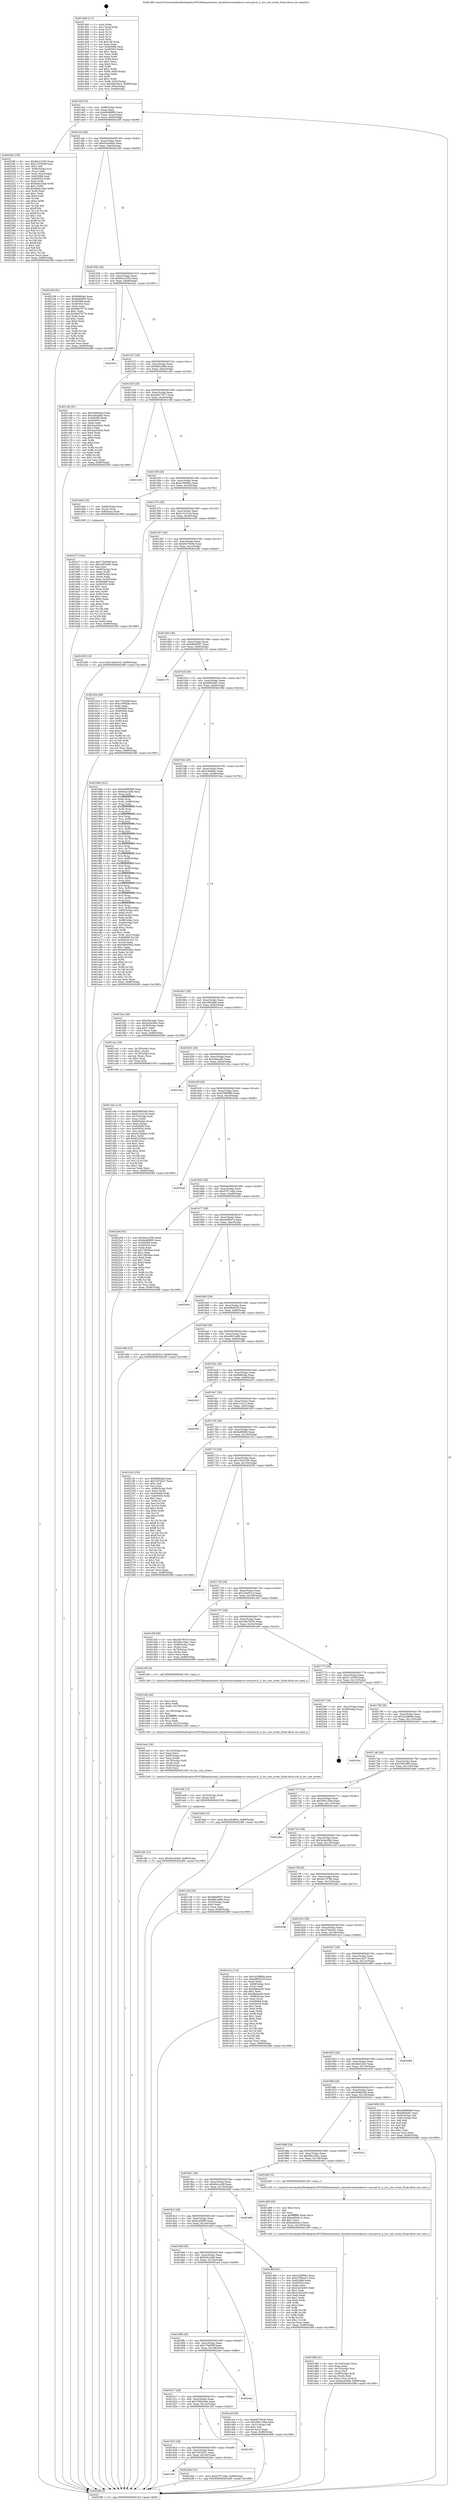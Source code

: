 digraph "0x401460" {
  label = "0x401460 (/mnt/c/Users/mathe/Desktop/tcc/POCII/binaries/extr_linuxdriversmediarcrc-core-priv.h_ir_lirc_raw_event_Final-ollvm.out::main(0))"
  labelloc = "t"
  node[shape=record]

  Entry [label="",width=0.3,height=0.3,shape=circle,fillcolor=black,style=filled]
  "0x4014cf" [label="{
     0x4014cf [32]\l
     | [instrs]\l
     &nbsp;&nbsp;0x4014cf \<+6\>: mov -0x98(%rbp),%eax\l
     &nbsp;&nbsp;0x4014d5 \<+2\>: mov %eax,%ecx\l
     &nbsp;&nbsp;0x4014d7 \<+6\>: sub $0x8dd88f95,%ecx\l
     &nbsp;&nbsp;0x4014dd \<+6\>: mov %eax,-0xac(%rbp)\l
     &nbsp;&nbsp;0x4014e3 \<+6\>: mov %ecx,-0xb0(%rbp)\l
     &nbsp;&nbsp;0x4014e9 \<+6\>: je 00000000004022f8 \<main+0xe98\>\l
  }"]
  "0x4022f8" [label="{
     0x4022f8 [159]\l
     | [instrs]\l
     &nbsp;&nbsp;0x4022f8 \<+5\>: mov $0x94c21050,%eax\l
     &nbsp;&nbsp;0x4022fd \<+5\>: mov $0x2131855f,%ecx\l
     &nbsp;&nbsp;0x402302 \<+2\>: mov $0x1,%dl\l
     &nbsp;&nbsp;0x402304 \<+7\>: mov -0x90(%rbp),%rsi\l
     &nbsp;&nbsp;0x40230b \<+2\>: mov (%rsi),%edi\l
     &nbsp;&nbsp;0x40230d \<+3\>: mov %edi,-0x2c(%rbp)\l
     &nbsp;&nbsp;0x402310 \<+7\>: mov 0x405068,%edi\l
     &nbsp;&nbsp;0x402317 \<+8\>: mov 0x405054,%r8d\l
     &nbsp;&nbsp;0x40231f \<+3\>: mov %edi,%r9d\l
     &nbsp;&nbsp;0x402322 \<+7\>: sub $0x6bda19ab,%r9d\l
     &nbsp;&nbsp;0x402329 \<+4\>: sub $0x1,%r9d\l
     &nbsp;&nbsp;0x40232d \<+7\>: add $0x6bda19ab,%r9d\l
     &nbsp;&nbsp;0x402334 \<+4\>: imul %r9d,%edi\l
     &nbsp;&nbsp;0x402338 \<+3\>: and $0x1,%edi\l
     &nbsp;&nbsp;0x40233b \<+3\>: cmp $0x0,%edi\l
     &nbsp;&nbsp;0x40233e \<+4\>: sete %r10b\l
     &nbsp;&nbsp;0x402342 \<+4\>: cmp $0xa,%r8d\l
     &nbsp;&nbsp;0x402346 \<+4\>: setl %r11b\l
     &nbsp;&nbsp;0x40234a \<+3\>: mov %r10b,%bl\l
     &nbsp;&nbsp;0x40234d \<+3\>: xor $0xff,%bl\l
     &nbsp;&nbsp;0x402350 \<+3\>: mov %r11b,%r14b\l
     &nbsp;&nbsp;0x402353 \<+4\>: xor $0xff,%r14b\l
     &nbsp;&nbsp;0x402357 \<+3\>: xor $0x1,%dl\l
     &nbsp;&nbsp;0x40235a \<+3\>: mov %bl,%r15b\l
     &nbsp;&nbsp;0x40235d \<+4\>: and $0xff,%r15b\l
     &nbsp;&nbsp;0x402361 \<+3\>: and %dl,%r10b\l
     &nbsp;&nbsp;0x402364 \<+3\>: mov %r14b,%r12b\l
     &nbsp;&nbsp;0x402367 \<+4\>: and $0xff,%r12b\l
     &nbsp;&nbsp;0x40236b \<+3\>: and %dl,%r11b\l
     &nbsp;&nbsp;0x40236e \<+3\>: or %r10b,%r15b\l
     &nbsp;&nbsp;0x402371 \<+3\>: or %r11b,%r12b\l
     &nbsp;&nbsp;0x402374 \<+3\>: xor %r12b,%r15b\l
     &nbsp;&nbsp;0x402377 \<+3\>: or %r14b,%bl\l
     &nbsp;&nbsp;0x40237a \<+3\>: xor $0xff,%bl\l
     &nbsp;&nbsp;0x40237d \<+3\>: or $0x1,%dl\l
     &nbsp;&nbsp;0x402380 \<+2\>: and %dl,%bl\l
     &nbsp;&nbsp;0x402382 \<+3\>: or %bl,%r15b\l
     &nbsp;&nbsp;0x402385 \<+4\>: test $0x1,%r15b\l
     &nbsp;&nbsp;0x402389 \<+3\>: cmovne %ecx,%eax\l
     &nbsp;&nbsp;0x40238c \<+6\>: mov %eax,-0x98(%rbp)\l
     &nbsp;&nbsp;0x402392 \<+5\>: jmp 00000000004024f9 \<main+0x1099\>\l
  }"]
  "0x4014ef" [label="{
     0x4014ef [28]\l
     | [instrs]\l
     &nbsp;&nbsp;0x4014ef \<+5\>: jmp 00000000004014f4 \<main+0x94\>\l
     &nbsp;&nbsp;0x4014f4 \<+6\>: mov -0xac(%rbp),%eax\l
     &nbsp;&nbsp;0x4014fa \<+5\>: sub $0x93ce44e6,%eax\l
     &nbsp;&nbsp;0x4014ff \<+6\>: mov %eax,-0xb4(%rbp)\l
     &nbsp;&nbsp;0x401505 \<+6\>: je 0000000000402199 \<main+0xd39\>\l
  }"]
  Exit [label="",width=0.3,height=0.3,shape=circle,fillcolor=black,style=filled,peripheries=2]
  "0x402199" [label="{
     0x402199 [91]\l
     | [instrs]\l
     &nbsp;&nbsp;0x402199 \<+5\>: mov $0xfb8fcfab,%eax\l
     &nbsp;&nbsp;0x40219e \<+5\>: mov $0x8a80d65,%ecx\l
     &nbsp;&nbsp;0x4021a3 \<+7\>: mov 0x405068,%edx\l
     &nbsp;&nbsp;0x4021aa \<+7\>: mov 0x405054,%esi\l
     &nbsp;&nbsp;0x4021b1 \<+2\>: mov %edx,%edi\l
     &nbsp;&nbsp;0x4021b3 \<+6\>: sub $0x9a97977b,%edi\l
     &nbsp;&nbsp;0x4021b9 \<+3\>: sub $0x1,%edi\l
     &nbsp;&nbsp;0x4021bc \<+6\>: add $0x9a97977b,%edi\l
     &nbsp;&nbsp;0x4021c2 \<+3\>: imul %edi,%edx\l
     &nbsp;&nbsp;0x4021c5 \<+3\>: and $0x1,%edx\l
     &nbsp;&nbsp;0x4021c8 \<+3\>: cmp $0x0,%edx\l
     &nbsp;&nbsp;0x4021cb \<+4\>: sete %r8b\l
     &nbsp;&nbsp;0x4021cf \<+3\>: cmp $0xa,%esi\l
     &nbsp;&nbsp;0x4021d2 \<+4\>: setl %r9b\l
     &nbsp;&nbsp;0x4021d6 \<+3\>: mov %r8b,%r10b\l
     &nbsp;&nbsp;0x4021d9 \<+3\>: and %r9b,%r10b\l
     &nbsp;&nbsp;0x4021dc \<+3\>: xor %r9b,%r8b\l
     &nbsp;&nbsp;0x4021df \<+3\>: or %r8b,%r10b\l
     &nbsp;&nbsp;0x4021e2 \<+4\>: test $0x1,%r10b\l
     &nbsp;&nbsp;0x4021e6 \<+3\>: cmovne %ecx,%eax\l
     &nbsp;&nbsp;0x4021e9 \<+6\>: mov %eax,-0x98(%rbp)\l
     &nbsp;&nbsp;0x4021ef \<+5\>: jmp 00000000004024f9 \<main+0x1099\>\l
  }"]
  "0x40150b" [label="{
     0x40150b [28]\l
     | [instrs]\l
     &nbsp;&nbsp;0x40150b \<+5\>: jmp 0000000000401510 \<main+0xb0\>\l
     &nbsp;&nbsp;0x401510 \<+6\>: mov -0xac(%rbp),%eax\l
     &nbsp;&nbsp;0x401516 \<+5\>: sub $0x94c21050,%eax\l
     &nbsp;&nbsp;0x40151b \<+6\>: mov %eax,-0xb8(%rbp)\l
     &nbsp;&nbsp;0x401521 \<+6\>: je 00000000004024e1 \<main+0x1081\>\l
  }"]
  "0x40194f" [label="{
     0x40194f\l
  }", style=dashed]
  "0x4024e1" [label="{
     0x4024e1\l
  }", style=dashed]
  "0x401527" [label="{
     0x401527 [28]\l
     | [instrs]\l
     &nbsp;&nbsp;0x401527 \<+5\>: jmp 000000000040152c \<main+0xcc\>\l
     &nbsp;&nbsp;0x40152c \<+6\>: mov -0xac(%rbp),%eax\l
     &nbsp;&nbsp;0x401532 \<+5\>: sub $0x98f1a96b,%eax\l
     &nbsp;&nbsp;0x401537 \<+6\>: mov %eax,-0xbc(%rbp)\l
     &nbsp;&nbsp;0x40153d \<+6\>: je 0000000000401c46 \<main+0x7e6\>\l
  }"]
  "0x40228e" [label="{
     0x40228e [15]\l
     | [instrs]\l
     &nbsp;&nbsp;0x40228e \<+10\>: movl $0xd7971ebb,-0x98(%rbp)\l
     &nbsp;&nbsp;0x402298 \<+5\>: jmp 00000000004024f9 \<main+0x1099\>\l
  }"]
  "0x401c46" [label="{
     0x401c46 [91]\l
     | [instrs]\l
     &nbsp;&nbsp;0x401c46 \<+5\>: mov $0x508fd3dd,%eax\l
     &nbsp;&nbsp;0x401c4b \<+5\>: mov $0xc58cafbb,%ecx\l
     &nbsp;&nbsp;0x401c50 \<+7\>: mov 0x405068,%edx\l
     &nbsp;&nbsp;0x401c57 \<+7\>: mov 0x405054,%esi\l
     &nbsp;&nbsp;0x401c5e \<+2\>: mov %edx,%edi\l
     &nbsp;&nbsp;0x401c60 \<+6\>: add $0x3aa5d3a4,%edi\l
     &nbsp;&nbsp;0x401c66 \<+3\>: sub $0x1,%edi\l
     &nbsp;&nbsp;0x401c69 \<+6\>: sub $0x3aa5d3a4,%edi\l
     &nbsp;&nbsp;0x401c6f \<+3\>: imul %edi,%edx\l
     &nbsp;&nbsp;0x401c72 \<+3\>: and $0x1,%edx\l
     &nbsp;&nbsp;0x401c75 \<+3\>: cmp $0x0,%edx\l
     &nbsp;&nbsp;0x401c78 \<+4\>: sete %r8b\l
     &nbsp;&nbsp;0x401c7c \<+3\>: cmp $0xa,%esi\l
     &nbsp;&nbsp;0x401c7f \<+4\>: setl %r9b\l
     &nbsp;&nbsp;0x401c83 \<+3\>: mov %r8b,%r10b\l
     &nbsp;&nbsp;0x401c86 \<+3\>: and %r9b,%r10b\l
     &nbsp;&nbsp;0x401c89 \<+3\>: xor %r9b,%r8b\l
     &nbsp;&nbsp;0x401c8c \<+3\>: or %r8b,%r10b\l
     &nbsp;&nbsp;0x401c8f \<+4\>: test $0x1,%r10b\l
     &nbsp;&nbsp;0x401c93 \<+3\>: cmovne %ecx,%eax\l
     &nbsp;&nbsp;0x401c96 \<+6\>: mov %eax,-0x98(%rbp)\l
     &nbsp;&nbsp;0x401c9c \<+5\>: jmp 00000000004024f9 \<main+0x1099\>\l
  }"]
  "0x401543" [label="{
     0x401543 [28]\l
     | [instrs]\l
     &nbsp;&nbsp;0x401543 \<+5\>: jmp 0000000000401548 \<main+0xe8\>\l
     &nbsp;&nbsp;0x401548 \<+6\>: mov -0xac(%rbp),%eax\l
     &nbsp;&nbsp;0x40154e \<+5\>: sub $0xa4817d77,%eax\l
     &nbsp;&nbsp;0x401553 \<+6\>: mov %eax,-0xc0(%rbp)\l
     &nbsp;&nbsp;0x401559 \<+6\>: je 0000000000402108 \<main+0xca8\>\l
  }"]
  "0x401933" [label="{
     0x401933 [28]\l
     | [instrs]\l
     &nbsp;&nbsp;0x401933 \<+5\>: jmp 0000000000401938 \<main+0x4d8\>\l
     &nbsp;&nbsp;0x401938 \<+6\>: mov -0xac(%rbp),%eax\l
     &nbsp;&nbsp;0x40193e \<+5\>: sub $0x7af7d227,%eax\l
     &nbsp;&nbsp;0x401943 \<+6\>: mov %eax,-0x150(%rbp)\l
     &nbsp;&nbsp;0x401949 \<+6\>: je 000000000040228e \<main+0xe2e\>\l
  }"]
  "0x402108" [label="{
     0x402108\l
  }", style=dashed]
  "0x40155f" [label="{
     0x40155f [28]\l
     | [instrs]\l
     &nbsp;&nbsp;0x40155f \<+5\>: jmp 0000000000401564 \<main+0x104\>\l
     &nbsp;&nbsp;0x401564 \<+6\>: mov -0xac(%rbp),%eax\l
     &nbsp;&nbsp;0x40156a \<+5\>: sub $0xa790f2be,%eax\l
     &nbsp;&nbsp;0x40156f \<+6\>: mov %eax,-0xc4(%rbp)\l
     &nbsp;&nbsp;0x401575 \<+6\>: je 0000000000401b64 \<main+0x704\>\l
  }"]
  "0x402185" [label="{
     0x402185\l
  }", style=dashed]
  "0x401b64" [label="{
     0x401b64 [19]\l
     | [instrs]\l
     &nbsp;&nbsp;0x401b64 \<+7\>: mov -0x88(%rbp),%rax\l
     &nbsp;&nbsp;0x401b6b \<+3\>: mov (%rax),%rax\l
     &nbsp;&nbsp;0x401b6e \<+4\>: mov 0x8(%rax),%rdi\l
     &nbsp;&nbsp;0x401b72 \<+5\>: call 0000000000401060 \<atoi@plt\>\l
     | [calls]\l
     &nbsp;&nbsp;0x401060 \{1\} (unknown)\l
  }"]
  "0x40157b" [label="{
     0x40157b [28]\l
     | [instrs]\l
     &nbsp;&nbsp;0x40157b \<+5\>: jmp 0000000000401580 \<main+0x120\>\l
     &nbsp;&nbsp;0x401580 \<+6\>: mov -0xac(%rbp),%eax\l
     &nbsp;&nbsp;0x401586 \<+5\>: sub $0xb131e1cb,%eax\l
     &nbsp;&nbsp;0x40158b \<+6\>: mov %eax,-0xc8(%rbp)\l
     &nbsp;&nbsp;0x401591 \<+6\>: je 0000000000401d30 \<main+0x8d0\>\l
  }"]
  "0x401917" [label="{
     0x401917 [28]\l
     | [instrs]\l
     &nbsp;&nbsp;0x401917 \<+5\>: jmp 000000000040191c \<main+0x4bc\>\l
     &nbsp;&nbsp;0x40191c \<+6\>: mov -0xac(%rbp),%eax\l
     &nbsp;&nbsp;0x401922 \<+5\>: sub $0x78db32de,%eax\l
     &nbsp;&nbsp;0x401927 \<+6\>: mov %eax,-0x14c(%rbp)\l
     &nbsp;&nbsp;0x40192d \<+6\>: je 0000000000402185 \<main+0xd25\>\l
  }"]
  "0x401d30" [label="{
     0x401d30 [15]\l
     | [instrs]\l
     &nbsp;&nbsp;0x401d30 \<+10\>: movl $0x1ded53c3,-0x98(%rbp)\l
     &nbsp;&nbsp;0x401d3a \<+5\>: jmp 00000000004024f9 \<main+0x1099\>\l
  }"]
  "0x401597" [label="{
     0x401597 [28]\l
     | [instrs]\l
     &nbsp;&nbsp;0x401597 \<+5\>: jmp 000000000040159c \<main+0x13c\>\l
     &nbsp;&nbsp;0x40159c \<+6\>: mov -0xac(%rbp),%eax\l
     &nbsp;&nbsp;0x4015a2 \<+5\>: sub $0xb6379c0b,%eax\l
     &nbsp;&nbsp;0x4015a7 \<+6\>: mov %eax,-0xcc(%rbp)\l
     &nbsp;&nbsp;0x4015ad \<+6\>: je 0000000000401b0e \<main+0x6ae\>\l
  }"]
  "0x4023ee" [label="{
     0x4023ee\l
  }", style=dashed]
  "0x401b0e" [label="{
     0x401b0e [86]\l
     | [instrs]\l
     &nbsp;&nbsp;0x401b0e \<+5\>: mov $0x779cf39f,%eax\l
     &nbsp;&nbsp;0x401b13 \<+5\>: mov $0xa790f2be,%ecx\l
     &nbsp;&nbsp;0x401b18 \<+2\>: xor %edx,%edx\l
     &nbsp;&nbsp;0x401b1a \<+7\>: mov 0x405068,%esi\l
     &nbsp;&nbsp;0x401b21 \<+7\>: mov 0x405054,%edi\l
     &nbsp;&nbsp;0x401b28 \<+3\>: sub $0x1,%edx\l
     &nbsp;&nbsp;0x401b2b \<+3\>: mov %esi,%r8d\l
     &nbsp;&nbsp;0x401b2e \<+3\>: add %edx,%r8d\l
     &nbsp;&nbsp;0x401b31 \<+4\>: imul %r8d,%esi\l
     &nbsp;&nbsp;0x401b35 \<+3\>: and $0x1,%esi\l
     &nbsp;&nbsp;0x401b38 \<+3\>: cmp $0x0,%esi\l
     &nbsp;&nbsp;0x401b3b \<+4\>: sete %r9b\l
     &nbsp;&nbsp;0x401b3f \<+3\>: cmp $0xa,%edi\l
     &nbsp;&nbsp;0x401b42 \<+4\>: setl %r10b\l
     &nbsp;&nbsp;0x401b46 \<+3\>: mov %r9b,%r11b\l
     &nbsp;&nbsp;0x401b49 \<+3\>: and %r10b,%r11b\l
     &nbsp;&nbsp;0x401b4c \<+3\>: xor %r10b,%r9b\l
     &nbsp;&nbsp;0x401b4f \<+3\>: or %r9b,%r11b\l
     &nbsp;&nbsp;0x401b52 \<+4\>: test $0x1,%r11b\l
     &nbsp;&nbsp;0x401b56 \<+3\>: cmovne %ecx,%eax\l
     &nbsp;&nbsp;0x401b59 \<+6\>: mov %eax,-0x98(%rbp)\l
     &nbsp;&nbsp;0x401b5f \<+5\>: jmp 00000000004024f9 \<main+0x1099\>\l
  }"]
  "0x4015b3" [label="{
     0x4015b3 [28]\l
     | [instrs]\l
     &nbsp;&nbsp;0x4015b3 \<+5\>: jmp 00000000004015b8 \<main+0x158\>\l
     &nbsp;&nbsp;0x4015b8 \<+6\>: mov -0xac(%rbp),%eax\l
     &nbsp;&nbsp;0x4015be \<+5\>: sub $0xb804f057,%eax\l
     &nbsp;&nbsp;0x4015c3 \<+6\>: mov %eax,-0xd0(%rbp)\l
     &nbsp;&nbsp;0x4015c9 \<+6\>: je 0000000000402176 \<main+0xd16\>\l
  }"]
  "0x401ef4" [label="{
     0x401ef4 [15]\l
     | [instrs]\l
     &nbsp;&nbsp;0x401ef4 \<+10\>: movl $0x93ce44e6,-0x98(%rbp)\l
     &nbsp;&nbsp;0x401efe \<+5\>: jmp 00000000004024f9 \<main+0x1099\>\l
  }"]
  "0x402176" [label="{
     0x402176\l
  }", style=dashed]
  "0x4015cf" [label="{
     0x4015cf [28]\l
     | [instrs]\l
     &nbsp;&nbsp;0x4015cf \<+5\>: jmp 00000000004015d4 \<main+0x174\>\l
     &nbsp;&nbsp;0x4015d4 \<+6\>: mov -0xac(%rbp),%eax\l
     &nbsp;&nbsp;0x4015da \<+5\>: sub $0xbf92bdf1,%eax\l
     &nbsp;&nbsp;0x4015df \<+6\>: mov %eax,-0xd4(%rbp)\l
     &nbsp;&nbsp;0x4015e5 \<+6\>: je 000000000040198e \<main+0x52e\>\l
  }"]
  "0x401ee8" [label="{
     0x401ee8 [12]\l
     | [instrs]\l
     &nbsp;&nbsp;0x401ee8 \<+4\>: mov -0x70(%rbp),%rdi\l
     &nbsp;&nbsp;0x401eec \<+3\>: mov (%rdi),%rdi\l
     &nbsp;&nbsp;0x401eef \<+5\>: call 0000000000401030 \<free@plt\>\l
     | [calls]\l
     &nbsp;&nbsp;0x401030 \{1\} (unknown)\l
  }"]
  "0x40198e" [label="{
     0x40198e [321]\l
     | [instrs]\l
     &nbsp;&nbsp;0x40198e \<+5\>: mov $0xd3996980,%eax\l
     &nbsp;&nbsp;0x401993 \<+5\>: mov $0x6cbc2efb,%ecx\l
     &nbsp;&nbsp;0x401998 \<+3\>: mov %rsp,%rdx\l
     &nbsp;&nbsp;0x40199b \<+4\>: add $0xfffffffffffffff0,%rdx\l
     &nbsp;&nbsp;0x40199f \<+3\>: mov %rdx,%rsp\l
     &nbsp;&nbsp;0x4019a2 \<+7\>: mov %rdx,-0x90(%rbp)\l
     &nbsp;&nbsp;0x4019a9 \<+3\>: mov %rsp,%rdx\l
     &nbsp;&nbsp;0x4019ac \<+4\>: add $0xfffffffffffffff0,%rdx\l
     &nbsp;&nbsp;0x4019b0 \<+3\>: mov %rdx,%rsp\l
     &nbsp;&nbsp;0x4019b3 \<+3\>: mov %rsp,%rsi\l
     &nbsp;&nbsp;0x4019b6 \<+4\>: add $0xfffffffffffffff0,%rsi\l
     &nbsp;&nbsp;0x4019ba \<+3\>: mov %rsi,%rsp\l
     &nbsp;&nbsp;0x4019bd \<+7\>: mov %rsi,-0x88(%rbp)\l
     &nbsp;&nbsp;0x4019c4 \<+3\>: mov %rsp,%rsi\l
     &nbsp;&nbsp;0x4019c7 \<+4\>: add $0xfffffffffffffff0,%rsi\l
     &nbsp;&nbsp;0x4019cb \<+3\>: mov %rsi,%rsp\l
     &nbsp;&nbsp;0x4019ce \<+4\>: mov %rsi,-0x80(%rbp)\l
     &nbsp;&nbsp;0x4019d2 \<+3\>: mov %rsp,%rsi\l
     &nbsp;&nbsp;0x4019d5 \<+4\>: add $0xfffffffffffffff0,%rsi\l
     &nbsp;&nbsp;0x4019d9 \<+3\>: mov %rsi,%rsp\l
     &nbsp;&nbsp;0x4019dc \<+4\>: mov %rsi,-0x78(%rbp)\l
     &nbsp;&nbsp;0x4019e0 \<+3\>: mov %rsp,%rsi\l
     &nbsp;&nbsp;0x4019e3 \<+4\>: add $0xfffffffffffffff0,%rsi\l
     &nbsp;&nbsp;0x4019e7 \<+3\>: mov %rsi,%rsp\l
     &nbsp;&nbsp;0x4019ea \<+4\>: mov %rsi,-0x70(%rbp)\l
     &nbsp;&nbsp;0x4019ee \<+3\>: mov %rsp,%rsi\l
     &nbsp;&nbsp;0x4019f1 \<+4\>: add $0xfffffffffffffff0,%rsi\l
     &nbsp;&nbsp;0x4019f5 \<+3\>: mov %rsi,%rsp\l
     &nbsp;&nbsp;0x4019f8 \<+4\>: mov %rsi,-0x68(%rbp)\l
     &nbsp;&nbsp;0x4019fc \<+3\>: mov %rsp,%rsi\l
     &nbsp;&nbsp;0x4019ff \<+4\>: add $0xfffffffffffffff0,%rsi\l
     &nbsp;&nbsp;0x401a03 \<+3\>: mov %rsi,%rsp\l
     &nbsp;&nbsp;0x401a06 \<+4\>: mov %rsi,-0x60(%rbp)\l
     &nbsp;&nbsp;0x401a0a \<+3\>: mov %rsp,%rsi\l
     &nbsp;&nbsp;0x401a0d \<+4\>: add $0xfffffffffffffff0,%rsi\l
     &nbsp;&nbsp;0x401a11 \<+3\>: mov %rsi,%rsp\l
     &nbsp;&nbsp;0x401a14 \<+4\>: mov %rsi,-0x58(%rbp)\l
     &nbsp;&nbsp;0x401a18 \<+3\>: mov %rsp,%rsi\l
     &nbsp;&nbsp;0x401a1b \<+4\>: add $0xfffffffffffffff0,%rsi\l
     &nbsp;&nbsp;0x401a1f \<+3\>: mov %rsi,%rsp\l
     &nbsp;&nbsp;0x401a22 \<+4\>: mov %rsi,-0x50(%rbp)\l
     &nbsp;&nbsp;0x401a26 \<+3\>: mov %rsp,%rsi\l
     &nbsp;&nbsp;0x401a29 \<+4\>: add $0xfffffffffffffff0,%rsi\l
     &nbsp;&nbsp;0x401a2d \<+3\>: mov %rsi,%rsp\l
     &nbsp;&nbsp;0x401a30 \<+4\>: mov %rsi,-0x48(%rbp)\l
     &nbsp;&nbsp;0x401a34 \<+3\>: mov %rsp,%rsi\l
     &nbsp;&nbsp;0x401a37 \<+4\>: add $0xfffffffffffffff0,%rsi\l
     &nbsp;&nbsp;0x401a3b \<+3\>: mov %rsi,%rsp\l
     &nbsp;&nbsp;0x401a3e \<+4\>: mov %rsi,-0x40(%rbp)\l
     &nbsp;&nbsp;0x401a42 \<+7\>: mov -0x90(%rbp),%rsi\l
     &nbsp;&nbsp;0x401a49 \<+6\>: movl $0x0,(%rsi)\l
     &nbsp;&nbsp;0x401a4f \<+6\>: mov -0x9c(%rbp),%edi\l
     &nbsp;&nbsp;0x401a55 \<+2\>: mov %edi,(%rdx)\l
     &nbsp;&nbsp;0x401a57 \<+7\>: mov -0x88(%rbp),%rsi\l
     &nbsp;&nbsp;0x401a5e \<+7\>: mov -0xa8(%rbp),%r8\l
     &nbsp;&nbsp;0x401a65 \<+3\>: mov %r8,(%rsi)\l
     &nbsp;&nbsp;0x401a68 \<+3\>: cmpl $0x2,(%rdx)\l
     &nbsp;&nbsp;0x401a6b \<+4\>: setne %r9b\l
     &nbsp;&nbsp;0x401a6f \<+4\>: and $0x1,%r9b\l
     &nbsp;&nbsp;0x401a73 \<+4\>: mov %r9b,-0x31(%rbp)\l
     &nbsp;&nbsp;0x401a77 \<+8\>: mov 0x405068,%r10d\l
     &nbsp;&nbsp;0x401a7f \<+8\>: mov 0x405054,%r11d\l
     &nbsp;&nbsp;0x401a87 \<+3\>: mov %r10d,%ebx\l
     &nbsp;&nbsp;0x401a8a \<+6\>: sub $0x5b9959e2,%ebx\l
     &nbsp;&nbsp;0x401a90 \<+3\>: sub $0x1,%ebx\l
     &nbsp;&nbsp;0x401a93 \<+6\>: add $0x5b9959e2,%ebx\l
     &nbsp;&nbsp;0x401a99 \<+4\>: imul %ebx,%r10d\l
     &nbsp;&nbsp;0x401a9d \<+4\>: and $0x1,%r10d\l
     &nbsp;&nbsp;0x401aa1 \<+4\>: cmp $0x0,%r10d\l
     &nbsp;&nbsp;0x401aa5 \<+4\>: sete %r9b\l
     &nbsp;&nbsp;0x401aa9 \<+4\>: cmp $0xa,%r11d\l
     &nbsp;&nbsp;0x401aad \<+4\>: setl %r14b\l
     &nbsp;&nbsp;0x401ab1 \<+3\>: mov %r9b,%r15b\l
     &nbsp;&nbsp;0x401ab4 \<+3\>: and %r14b,%r15b\l
     &nbsp;&nbsp;0x401ab7 \<+3\>: xor %r14b,%r9b\l
     &nbsp;&nbsp;0x401aba \<+3\>: or %r9b,%r15b\l
     &nbsp;&nbsp;0x401abd \<+4\>: test $0x1,%r15b\l
     &nbsp;&nbsp;0x401ac1 \<+3\>: cmovne %ecx,%eax\l
     &nbsp;&nbsp;0x401ac4 \<+6\>: mov %eax,-0x98(%rbp)\l
     &nbsp;&nbsp;0x401aca \<+5\>: jmp 00000000004024f9 \<main+0x1099\>\l
  }"]
  "0x4015eb" [label="{
     0x4015eb [28]\l
     | [instrs]\l
     &nbsp;&nbsp;0x4015eb \<+5\>: jmp 00000000004015f0 \<main+0x190\>\l
     &nbsp;&nbsp;0x4015f0 \<+6\>: mov -0xac(%rbp),%eax\l
     &nbsp;&nbsp;0x4015f6 \<+5\>: sub $0xc3fc884c,%eax\l
     &nbsp;&nbsp;0x4015fb \<+6\>: mov %eax,-0xd8(%rbp)\l
     &nbsp;&nbsp;0x401601 \<+6\>: je 0000000000401bec \<main+0x78c\>\l
  }"]
  "0x401ec6" [label="{
     0x401ec6 [34]\l
     | [instrs]\l
     &nbsp;&nbsp;0x401ec6 \<+6\>: mov -0x15c(%rbp),%ecx\l
     &nbsp;&nbsp;0x401ecc \<+3\>: imul %eax,%ecx\l
     &nbsp;&nbsp;0x401ecf \<+4\>: mov -0x60(%rbp),%rdi\l
     &nbsp;&nbsp;0x401ed3 \<+2\>: mov %ecx,(%rdi)\l
     &nbsp;&nbsp;0x401ed5 \<+4\>: mov -0x70(%rbp),%rdi\l
     &nbsp;&nbsp;0x401ed9 \<+3\>: mov (%rdi),%rdi\l
     &nbsp;&nbsp;0x401edc \<+4\>: mov -0x60(%rbp),%r8\l
     &nbsp;&nbsp;0x401ee0 \<+3\>: mov (%r8),%esi\l
     &nbsp;&nbsp;0x401ee3 \<+5\>: call 0000000000401240 \<ir_lirc_raw_event\>\l
     | [calls]\l
     &nbsp;&nbsp;0x401240 \{1\} (/mnt/c/Users/mathe/Desktop/tcc/POCII/binaries/extr_linuxdriversmediarcrc-core-priv.h_ir_lirc_raw_event_Final-ollvm.out::ir_lirc_raw_event)\l
  }"]
  "0x401bec" [label="{
     0x401bec [30]\l
     | [instrs]\l
     &nbsp;&nbsp;0x401bec \<+5\>: mov $0xc94caafc,%eax\l
     &nbsp;&nbsp;0x401bf1 \<+5\>: mov $0x3a5ec994,%ecx\l
     &nbsp;&nbsp;0x401bf6 \<+3\>: mov -0x30(%rbp),%edx\l
     &nbsp;&nbsp;0x401bf9 \<+3\>: cmp $0x1,%edx\l
     &nbsp;&nbsp;0x401bfc \<+3\>: cmovl %ecx,%eax\l
     &nbsp;&nbsp;0x401bff \<+6\>: mov %eax,-0x98(%rbp)\l
     &nbsp;&nbsp;0x401c05 \<+5\>: jmp 00000000004024f9 \<main+0x1099\>\l
  }"]
  "0x401607" [label="{
     0x401607 [28]\l
     | [instrs]\l
     &nbsp;&nbsp;0x401607 \<+5\>: jmp 000000000040160c \<main+0x1ac\>\l
     &nbsp;&nbsp;0x40160c \<+6\>: mov -0xac(%rbp),%eax\l
     &nbsp;&nbsp;0x401612 \<+5\>: sub $0xc58cafbb,%eax\l
     &nbsp;&nbsp;0x401617 \<+6\>: mov %eax,-0xdc(%rbp)\l
     &nbsp;&nbsp;0x40161d \<+6\>: je 0000000000401ca1 \<main+0x841\>\l
  }"]
  "0x401e9a" [label="{
     0x401e9a [44]\l
     | [instrs]\l
     &nbsp;&nbsp;0x401e9a \<+2\>: xor %ecx,%ecx\l
     &nbsp;&nbsp;0x401e9c \<+5\>: mov $0x2,%edx\l
     &nbsp;&nbsp;0x401ea1 \<+6\>: mov %edx,-0x158(%rbp)\l
     &nbsp;&nbsp;0x401ea7 \<+1\>: cltd\l
     &nbsp;&nbsp;0x401ea8 \<+6\>: mov -0x158(%rbp),%esi\l
     &nbsp;&nbsp;0x401eae \<+2\>: idiv %esi\l
     &nbsp;&nbsp;0x401eb0 \<+6\>: imul $0xfffffffe,%edx,%edx\l
     &nbsp;&nbsp;0x401eb6 \<+3\>: sub $0x1,%ecx\l
     &nbsp;&nbsp;0x401eb9 \<+2\>: sub %ecx,%edx\l
     &nbsp;&nbsp;0x401ebb \<+6\>: mov %edx,-0x15c(%rbp)\l
     &nbsp;&nbsp;0x401ec1 \<+5\>: call 0000000000401160 \<next_i\>\l
     | [calls]\l
     &nbsp;&nbsp;0x401160 \{1\} (/mnt/c/Users/mathe/Desktop/tcc/POCII/binaries/extr_linuxdriversmediarcrc-core-priv.h_ir_lirc_raw_event_Final-ollvm.out::next_i)\l
  }"]
  "0x401ca1" [label="{
     0x401ca1 [29]\l
     | [instrs]\l
     &nbsp;&nbsp;0x401ca1 \<+4\>: mov -0x78(%rbp),%rax\l
     &nbsp;&nbsp;0x401ca5 \<+6\>: movl $0x1,(%rax)\l
     &nbsp;&nbsp;0x401cab \<+4\>: mov -0x78(%rbp),%rax\l
     &nbsp;&nbsp;0x401caf \<+3\>: movslq (%rax),%rax\l
     &nbsp;&nbsp;0x401cb2 \<+4\>: shl $0x2,%rax\l
     &nbsp;&nbsp;0x401cb6 \<+3\>: mov %rax,%rdi\l
     &nbsp;&nbsp;0x401cb9 \<+5\>: call 0000000000401050 \<malloc@plt\>\l
     | [calls]\l
     &nbsp;&nbsp;0x401050 \{1\} (unknown)\l
  }"]
  "0x401623" [label="{
     0x401623 [28]\l
     | [instrs]\l
     &nbsp;&nbsp;0x401623 \<+5\>: jmp 0000000000401628 \<main+0x1c8\>\l
     &nbsp;&nbsp;0x401628 \<+6\>: mov -0xac(%rbp),%eax\l
     &nbsp;&nbsp;0x40162e \<+5\>: sub $0xc94caafc,%eax\l
     &nbsp;&nbsp;0x401633 \<+6\>: mov %eax,-0xe0(%rbp)\l
     &nbsp;&nbsp;0x401639 \<+6\>: je 0000000000401c0a \<main+0x7aa\>\l
  }"]
  "0x401d90" [label="{
     0x401d90 [41]\l
     | [instrs]\l
     &nbsp;&nbsp;0x401d90 \<+6\>: mov -0x154(%rbp),%ecx\l
     &nbsp;&nbsp;0x401d96 \<+3\>: imul %eax,%ecx\l
     &nbsp;&nbsp;0x401d99 \<+4\>: mov -0x70(%rbp),%rsi\l
     &nbsp;&nbsp;0x401d9d \<+3\>: mov (%rsi),%rsi\l
     &nbsp;&nbsp;0x401da0 \<+4\>: mov -0x68(%rbp),%rdi\l
     &nbsp;&nbsp;0x401da4 \<+3\>: movslq (%rdi),%rdi\l
     &nbsp;&nbsp;0x401da7 \<+3\>: mov %ecx,(%rsi,%rdi,4)\l
     &nbsp;&nbsp;0x401daa \<+10\>: movl $0x6caf36f9,-0x98(%rbp)\l
     &nbsp;&nbsp;0x401db4 \<+5\>: jmp 00000000004024f9 \<main+0x1099\>\l
  }"]
  "0x401c0a" [label="{
     0x401c0a\l
  }", style=dashed]
  "0x40163f" [label="{
     0x40163f [28]\l
     | [instrs]\l
     &nbsp;&nbsp;0x40163f \<+5\>: jmp 0000000000401644 \<main+0x1e4\>\l
     &nbsp;&nbsp;0x401644 \<+6\>: mov -0xac(%rbp),%eax\l
     &nbsp;&nbsp;0x40164a \<+5\>: sub $0xd3996980,%eax\l
     &nbsp;&nbsp;0x40164f \<+6\>: mov %eax,-0xe4(%rbp)\l
     &nbsp;&nbsp;0x401655 \<+6\>: je 00000000004023a9 \<main+0xf49\>\l
  }"]
  "0x401d68" [label="{
     0x401d68 [40]\l
     | [instrs]\l
     &nbsp;&nbsp;0x401d68 \<+5\>: mov $0x2,%ecx\l
     &nbsp;&nbsp;0x401d6d \<+1\>: cltd\l
     &nbsp;&nbsp;0x401d6e \<+2\>: idiv %ecx\l
     &nbsp;&nbsp;0x401d70 \<+6\>: imul $0xfffffffe,%edx,%ecx\l
     &nbsp;&nbsp;0x401d76 \<+6\>: add $0xee82da12,%ecx\l
     &nbsp;&nbsp;0x401d7c \<+3\>: add $0x1,%ecx\l
     &nbsp;&nbsp;0x401d7f \<+6\>: sub $0xee82da12,%ecx\l
     &nbsp;&nbsp;0x401d85 \<+6\>: mov %ecx,-0x154(%rbp)\l
     &nbsp;&nbsp;0x401d8b \<+5\>: call 0000000000401160 \<next_i\>\l
     | [calls]\l
     &nbsp;&nbsp;0x401160 \{1\} (/mnt/c/Users/mathe/Desktop/tcc/POCII/binaries/extr_linuxdriversmediarcrc-core-priv.h_ir_lirc_raw_event_Final-ollvm.out::next_i)\l
  }"]
  "0x4023a9" [label="{
     0x4023a9\l
  }", style=dashed]
  "0x40165b" [label="{
     0x40165b [28]\l
     | [instrs]\l
     &nbsp;&nbsp;0x40165b \<+5\>: jmp 0000000000401660 \<main+0x200\>\l
     &nbsp;&nbsp;0x401660 \<+6\>: mov -0xac(%rbp),%eax\l
     &nbsp;&nbsp;0x401666 \<+5\>: sub $0xd7971ebb,%eax\l
     &nbsp;&nbsp;0x40166b \<+6\>: mov %eax,-0xe8(%rbp)\l
     &nbsp;&nbsp;0x401671 \<+6\>: je 000000000040229d \<main+0xe3d\>\l
  }"]
  "0x401cbe" [label="{
     0x401cbe [114]\l
     | [instrs]\l
     &nbsp;&nbsp;0x401cbe \<+5\>: mov $0x508fd3dd,%ecx\l
     &nbsp;&nbsp;0x401cc3 \<+5\>: mov $0xb131e1cb,%edx\l
     &nbsp;&nbsp;0x401cc8 \<+4\>: mov -0x70(%rbp),%rdi\l
     &nbsp;&nbsp;0x401ccc \<+3\>: mov %rax,(%rdi)\l
     &nbsp;&nbsp;0x401ccf \<+4\>: mov -0x68(%rbp),%rax\l
     &nbsp;&nbsp;0x401cd3 \<+6\>: movl $0x0,(%rax)\l
     &nbsp;&nbsp;0x401cd9 \<+7\>: mov 0x405068,%esi\l
     &nbsp;&nbsp;0x401ce0 \<+8\>: mov 0x405054,%r8d\l
     &nbsp;&nbsp;0x401ce8 \<+3\>: mov %esi,%r9d\l
     &nbsp;&nbsp;0x401ceb \<+7\>: sub $0x6233bbb2,%r9d\l
     &nbsp;&nbsp;0x401cf2 \<+4\>: sub $0x1,%r9d\l
     &nbsp;&nbsp;0x401cf6 \<+7\>: add $0x6233bbb2,%r9d\l
     &nbsp;&nbsp;0x401cfd \<+4\>: imul %r9d,%esi\l
     &nbsp;&nbsp;0x401d01 \<+3\>: and $0x1,%esi\l
     &nbsp;&nbsp;0x401d04 \<+3\>: cmp $0x0,%esi\l
     &nbsp;&nbsp;0x401d07 \<+4\>: sete %r10b\l
     &nbsp;&nbsp;0x401d0b \<+4\>: cmp $0xa,%r8d\l
     &nbsp;&nbsp;0x401d0f \<+4\>: setl %r11b\l
     &nbsp;&nbsp;0x401d13 \<+3\>: mov %r10b,%bl\l
     &nbsp;&nbsp;0x401d16 \<+3\>: and %r11b,%bl\l
     &nbsp;&nbsp;0x401d19 \<+3\>: xor %r11b,%r10b\l
     &nbsp;&nbsp;0x401d1c \<+3\>: or %r10b,%bl\l
     &nbsp;&nbsp;0x401d1f \<+3\>: test $0x1,%bl\l
     &nbsp;&nbsp;0x401d22 \<+3\>: cmovne %edx,%ecx\l
     &nbsp;&nbsp;0x401d25 \<+6\>: mov %ecx,-0x98(%rbp)\l
     &nbsp;&nbsp;0x401d2b \<+5\>: jmp 00000000004024f9 \<main+0x1099\>\l
  }"]
  "0x40229d" [label="{
     0x40229d [91]\l
     | [instrs]\l
     &nbsp;&nbsp;0x40229d \<+5\>: mov $0x94c21050,%eax\l
     &nbsp;&nbsp;0x4022a2 \<+5\>: mov $0x8dd88f95,%ecx\l
     &nbsp;&nbsp;0x4022a7 \<+7\>: mov 0x405068,%edx\l
     &nbsp;&nbsp;0x4022ae \<+7\>: mov 0x405054,%esi\l
     &nbsp;&nbsp;0x4022b5 \<+2\>: mov %edx,%edi\l
     &nbsp;&nbsp;0x4022b7 \<+6\>: add $0x72fb36aa,%edi\l
     &nbsp;&nbsp;0x4022bd \<+3\>: sub $0x1,%edi\l
     &nbsp;&nbsp;0x4022c0 \<+6\>: sub $0x72fb36aa,%edi\l
     &nbsp;&nbsp;0x4022c6 \<+3\>: imul %edi,%edx\l
     &nbsp;&nbsp;0x4022c9 \<+3\>: and $0x1,%edx\l
     &nbsp;&nbsp;0x4022cc \<+3\>: cmp $0x0,%edx\l
     &nbsp;&nbsp;0x4022cf \<+4\>: sete %r8b\l
     &nbsp;&nbsp;0x4022d3 \<+3\>: cmp $0xa,%esi\l
     &nbsp;&nbsp;0x4022d6 \<+4\>: setl %r9b\l
     &nbsp;&nbsp;0x4022da \<+3\>: mov %r8b,%r10b\l
     &nbsp;&nbsp;0x4022dd \<+3\>: and %r9b,%r10b\l
     &nbsp;&nbsp;0x4022e0 \<+3\>: xor %r9b,%r8b\l
     &nbsp;&nbsp;0x4022e3 \<+3\>: or %r8b,%r10b\l
     &nbsp;&nbsp;0x4022e6 \<+4\>: test $0x1,%r10b\l
     &nbsp;&nbsp;0x4022ea \<+3\>: cmovne %ecx,%eax\l
     &nbsp;&nbsp;0x4022ed \<+6\>: mov %eax,-0x98(%rbp)\l
     &nbsp;&nbsp;0x4022f3 \<+5\>: jmp 00000000004024f9 \<main+0x1099\>\l
  }"]
  "0x401677" [label="{
     0x401677 [28]\l
     | [instrs]\l
     &nbsp;&nbsp;0x401677 \<+5\>: jmp 000000000040167c \<main+0x21c\>\l
     &nbsp;&nbsp;0x40167c \<+6\>: mov -0xac(%rbp),%eax\l
     &nbsp;&nbsp;0x401682 \<+5\>: sub $0xe44fbd7a,%eax\l
     &nbsp;&nbsp;0x401687 \<+6\>: mov %eax,-0xec(%rbp)\l
     &nbsp;&nbsp;0x40168d \<+6\>: je 0000000000402064 \<main+0xc04\>\l
  }"]
  "0x401b77" [label="{
     0x401b77 [102]\l
     | [instrs]\l
     &nbsp;&nbsp;0x401b77 \<+5\>: mov $0x779cf39f,%ecx\l
     &nbsp;&nbsp;0x401b7c \<+5\>: mov $0x25f01665,%edx\l
     &nbsp;&nbsp;0x401b81 \<+2\>: xor %esi,%esi\l
     &nbsp;&nbsp;0x401b83 \<+4\>: mov -0x80(%rbp),%rdi\l
     &nbsp;&nbsp;0x401b87 \<+2\>: mov %eax,(%rdi)\l
     &nbsp;&nbsp;0x401b89 \<+4\>: mov -0x80(%rbp),%rdi\l
     &nbsp;&nbsp;0x401b8d \<+2\>: mov (%rdi),%eax\l
     &nbsp;&nbsp;0x401b8f \<+3\>: mov %eax,-0x30(%rbp)\l
     &nbsp;&nbsp;0x401b92 \<+7\>: mov 0x405068,%eax\l
     &nbsp;&nbsp;0x401b99 \<+8\>: mov 0x405054,%r8d\l
     &nbsp;&nbsp;0x401ba1 \<+3\>: sub $0x1,%esi\l
     &nbsp;&nbsp;0x401ba4 \<+3\>: mov %eax,%r9d\l
     &nbsp;&nbsp;0x401ba7 \<+3\>: add %esi,%r9d\l
     &nbsp;&nbsp;0x401baa \<+4\>: imul %r9d,%eax\l
     &nbsp;&nbsp;0x401bae \<+3\>: and $0x1,%eax\l
     &nbsp;&nbsp;0x401bb1 \<+3\>: cmp $0x0,%eax\l
     &nbsp;&nbsp;0x401bb4 \<+4\>: sete %r10b\l
     &nbsp;&nbsp;0x401bb8 \<+4\>: cmp $0xa,%r8d\l
     &nbsp;&nbsp;0x401bbc \<+4\>: setl %r11b\l
     &nbsp;&nbsp;0x401bc0 \<+3\>: mov %r10b,%bl\l
     &nbsp;&nbsp;0x401bc3 \<+3\>: and %r11b,%bl\l
     &nbsp;&nbsp;0x401bc6 \<+3\>: xor %r11b,%r10b\l
     &nbsp;&nbsp;0x401bc9 \<+3\>: or %r10b,%bl\l
     &nbsp;&nbsp;0x401bcc \<+3\>: test $0x1,%bl\l
     &nbsp;&nbsp;0x401bcf \<+3\>: cmovne %edx,%ecx\l
     &nbsp;&nbsp;0x401bd2 \<+6\>: mov %ecx,-0x98(%rbp)\l
     &nbsp;&nbsp;0x401bd8 \<+5\>: jmp 00000000004024f9 \<main+0x1099\>\l
  }"]
  "0x402064" [label="{
     0x402064\l
  }", style=dashed]
  "0x401693" [label="{
     0x401693 [28]\l
     | [instrs]\l
     &nbsp;&nbsp;0x401693 \<+5\>: jmp 0000000000401698 \<main+0x238\>\l
     &nbsp;&nbsp;0x401698 \<+6\>: mov -0xac(%rbp),%eax\l
     &nbsp;&nbsp;0x40169e \<+5\>: sub $0xe864522f,%eax\l
     &nbsp;&nbsp;0x4016a3 \<+6\>: mov %eax,-0xf0(%rbp)\l
     &nbsp;&nbsp;0x4016a9 \<+6\>: je 0000000000401e86 \<main+0xa26\>\l
  }"]
  "0x4018fb" [label="{
     0x4018fb [28]\l
     | [instrs]\l
     &nbsp;&nbsp;0x4018fb \<+5\>: jmp 0000000000401900 \<main+0x4a0\>\l
     &nbsp;&nbsp;0x401900 \<+6\>: mov -0xac(%rbp),%eax\l
     &nbsp;&nbsp;0x401906 \<+5\>: sub $0x779cf39f,%eax\l
     &nbsp;&nbsp;0x40190b \<+6\>: mov %eax,-0x148(%rbp)\l
     &nbsp;&nbsp;0x401911 \<+6\>: je 00000000004023ee \<main+0xf8e\>\l
  }"]
  "0x401e86" [label="{
     0x401e86 [15]\l
     | [instrs]\l
     &nbsp;&nbsp;0x401e86 \<+10\>: movl $0x1ded53c3,-0x98(%rbp)\l
     &nbsp;&nbsp;0x401e90 \<+5\>: jmp 00000000004024f9 \<main+0x1099\>\l
  }"]
  "0x4016af" [label="{
     0x4016af [28]\l
     | [instrs]\l
     &nbsp;&nbsp;0x4016af \<+5\>: jmp 00000000004016b4 \<main+0x254\>\l
     &nbsp;&nbsp;0x4016b4 \<+6\>: mov -0xac(%rbp),%eax\l
     &nbsp;&nbsp;0x4016ba \<+5\>: sub $0xe9831a99,%eax\l
     &nbsp;&nbsp;0x4016bf \<+6\>: mov %eax,-0xf4(%rbp)\l
     &nbsp;&nbsp;0x4016c5 \<+6\>: je 0000000000401f96 \<main+0xb36\>\l
  }"]
  "0x401acf" [label="{
     0x401acf [30]\l
     | [instrs]\l
     &nbsp;&nbsp;0x401acf \<+5\>: mov $0xb6379c0b,%eax\l
     &nbsp;&nbsp;0x401ad4 \<+5\>: mov $0x3091109a,%ecx\l
     &nbsp;&nbsp;0x401ad9 \<+3\>: mov -0x31(%rbp),%dl\l
     &nbsp;&nbsp;0x401adc \<+3\>: test $0x1,%dl\l
     &nbsp;&nbsp;0x401adf \<+3\>: cmovne %ecx,%eax\l
     &nbsp;&nbsp;0x401ae2 \<+6\>: mov %eax,-0x98(%rbp)\l
     &nbsp;&nbsp;0x401ae8 \<+5\>: jmp 00000000004024f9 \<main+0x1099\>\l
  }"]
  "0x401f96" [label="{
     0x401f96\l
  }", style=dashed]
  "0x4016cb" [label="{
     0x4016cb [28]\l
     | [instrs]\l
     &nbsp;&nbsp;0x4016cb \<+5\>: jmp 00000000004016d0 \<main+0x270\>\l
     &nbsp;&nbsp;0x4016d0 \<+6\>: mov -0xac(%rbp),%eax\l
     &nbsp;&nbsp;0x4016d6 \<+5\>: sub $0xfb8fcfab,%eax\l
     &nbsp;&nbsp;0x4016db \<+6\>: mov %eax,-0xf8(%rbp)\l
     &nbsp;&nbsp;0x4016e1 \<+6\>: je 00000000004024c5 \<main+0x1065\>\l
  }"]
  "0x4018df" [label="{
     0x4018df [28]\l
     | [instrs]\l
     &nbsp;&nbsp;0x4018df \<+5\>: jmp 00000000004018e4 \<main+0x484\>\l
     &nbsp;&nbsp;0x4018e4 \<+6\>: mov -0xac(%rbp),%eax\l
     &nbsp;&nbsp;0x4018ea \<+5\>: sub $0x6cbc2efb,%eax\l
     &nbsp;&nbsp;0x4018ef \<+6\>: mov %eax,-0x144(%rbp)\l
     &nbsp;&nbsp;0x4018f5 \<+6\>: je 0000000000401acf \<main+0x66f\>\l
  }"]
  "0x4024c5" [label="{
     0x4024c5\l
  }", style=dashed]
  "0x4016e7" [label="{
     0x4016e7 [28]\l
     | [instrs]\l
     &nbsp;&nbsp;0x4016e7 \<+5\>: jmp 00000000004016ec \<main+0x28c\>\l
     &nbsp;&nbsp;0x4016ec \<+6\>: mov -0xac(%rbp),%eax\l
     &nbsp;&nbsp;0x4016f2 \<+5\>: sub $0x31c3c1c,%eax\l
     &nbsp;&nbsp;0x4016f7 \<+6\>: mov %eax,-0xfc(%rbp)\l
     &nbsp;&nbsp;0x4016fd \<+6\>: je 0000000000401f03 \<main+0xaa3\>\l
  }"]
  "0x401db9" [label="{
     0x401db9 [91]\l
     | [instrs]\l
     &nbsp;&nbsp;0x401db9 \<+5\>: mov $0x242f890a,%eax\l
     &nbsp;&nbsp;0x401dbe \<+5\>: mov $0x4795ea51,%ecx\l
     &nbsp;&nbsp;0x401dc3 \<+7\>: mov 0x405068,%edx\l
     &nbsp;&nbsp;0x401dca \<+7\>: mov 0x405054,%esi\l
     &nbsp;&nbsp;0x401dd1 \<+2\>: mov %edx,%edi\l
     &nbsp;&nbsp;0x401dd3 \<+6\>: sub $0x22d34465,%edi\l
     &nbsp;&nbsp;0x401dd9 \<+3\>: sub $0x1,%edi\l
     &nbsp;&nbsp;0x401ddc \<+6\>: add $0x22d34465,%edi\l
     &nbsp;&nbsp;0x401de2 \<+3\>: imul %edi,%edx\l
     &nbsp;&nbsp;0x401de5 \<+3\>: and $0x1,%edx\l
     &nbsp;&nbsp;0x401de8 \<+3\>: cmp $0x0,%edx\l
     &nbsp;&nbsp;0x401deb \<+4\>: sete %r8b\l
     &nbsp;&nbsp;0x401def \<+3\>: cmp $0xa,%esi\l
     &nbsp;&nbsp;0x401df2 \<+4\>: setl %r9b\l
     &nbsp;&nbsp;0x401df6 \<+3\>: mov %r8b,%r10b\l
     &nbsp;&nbsp;0x401df9 \<+3\>: and %r9b,%r10b\l
     &nbsp;&nbsp;0x401dfc \<+3\>: xor %r9b,%r8b\l
     &nbsp;&nbsp;0x401dff \<+3\>: or %r8b,%r10b\l
     &nbsp;&nbsp;0x401e02 \<+4\>: test $0x1,%r10b\l
     &nbsp;&nbsp;0x401e06 \<+3\>: cmovne %ecx,%eax\l
     &nbsp;&nbsp;0x401e09 \<+6\>: mov %eax,-0x98(%rbp)\l
     &nbsp;&nbsp;0x401e0f \<+5\>: jmp 00000000004024f9 \<main+0x1099\>\l
  }"]
  "0x401f03" [label="{
     0x401f03\l
  }", style=dashed]
  "0x401703" [label="{
     0x401703 [28]\l
     | [instrs]\l
     &nbsp;&nbsp;0x401703 \<+5\>: jmp 0000000000401708 \<main+0x2a8\>\l
     &nbsp;&nbsp;0x401708 \<+6\>: mov -0xac(%rbp),%eax\l
     &nbsp;&nbsp;0x40170e \<+5\>: sub $0x8a80d65,%eax\l
     &nbsp;&nbsp;0x401713 \<+6\>: mov %eax,-0x100(%rbp)\l
     &nbsp;&nbsp;0x401719 \<+6\>: je 00000000004021f4 \<main+0xd94\>\l
  }"]
  "0x4018c3" [label="{
     0x4018c3 [28]\l
     | [instrs]\l
     &nbsp;&nbsp;0x4018c3 \<+5\>: jmp 00000000004018c8 \<main+0x468\>\l
     &nbsp;&nbsp;0x4018c8 \<+6\>: mov -0xac(%rbp),%eax\l
     &nbsp;&nbsp;0x4018ce \<+5\>: sub $0x6caf36f9,%eax\l
     &nbsp;&nbsp;0x4018d3 \<+6\>: mov %eax,-0x140(%rbp)\l
     &nbsp;&nbsp;0x4018d9 \<+6\>: je 0000000000401db9 \<main+0x959\>\l
  }"]
  "0x4021f4" [label="{
     0x4021f4 [154]\l
     | [instrs]\l
     &nbsp;&nbsp;0x4021f4 \<+5\>: mov $0xfb8fcfab,%eax\l
     &nbsp;&nbsp;0x4021f9 \<+5\>: mov $0x7af7d227,%ecx\l
     &nbsp;&nbsp;0x4021fe \<+2\>: mov $0x1,%dl\l
     &nbsp;&nbsp;0x402200 \<+2\>: xor %esi,%esi\l
     &nbsp;&nbsp;0x402202 \<+7\>: mov -0x90(%rbp),%rdi\l
     &nbsp;&nbsp;0x402209 \<+6\>: movl $0x0,(%rdi)\l
     &nbsp;&nbsp;0x40220f \<+8\>: mov 0x405068,%r8d\l
     &nbsp;&nbsp;0x402217 \<+8\>: mov 0x405054,%r9d\l
     &nbsp;&nbsp;0x40221f \<+3\>: sub $0x1,%esi\l
     &nbsp;&nbsp;0x402222 \<+3\>: mov %r8d,%r10d\l
     &nbsp;&nbsp;0x402225 \<+3\>: add %esi,%r10d\l
     &nbsp;&nbsp;0x402228 \<+4\>: imul %r10d,%r8d\l
     &nbsp;&nbsp;0x40222c \<+4\>: and $0x1,%r8d\l
     &nbsp;&nbsp;0x402230 \<+4\>: cmp $0x0,%r8d\l
     &nbsp;&nbsp;0x402234 \<+4\>: sete %r11b\l
     &nbsp;&nbsp;0x402238 \<+4\>: cmp $0xa,%r9d\l
     &nbsp;&nbsp;0x40223c \<+3\>: setl %bl\l
     &nbsp;&nbsp;0x40223f \<+3\>: mov %r11b,%r14b\l
     &nbsp;&nbsp;0x402242 \<+4\>: xor $0xff,%r14b\l
     &nbsp;&nbsp;0x402246 \<+3\>: mov %bl,%r15b\l
     &nbsp;&nbsp;0x402249 \<+4\>: xor $0xff,%r15b\l
     &nbsp;&nbsp;0x40224d \<+3\>: xor $0x1,%dl\l
     &nbsp;&nbsp;0x402250 \<+3\>: mov %r14b,%r12b\l
     &nbsp;&nbsp;0x402253 \<+4\>: and $0xff,%r12b\l
     &nbsp;&nbsp;0x402257 \<+3\>: and %dl,%r11b\l
     &nbsp;&nbsp;0x40225a \<+3\>: mov %r15b,%r13b\l
     &nbsp;&nbsp;0x40225d \<+4\>: and $0xff,%r13b\l
     &nbsp;&nbsp;0x402261 \<+2\>: and %dl,%bl\l
     &nbsp;&nbsp;0x402263 \<+3\>: or %r11b,%r12b\l
     &nbsp;&nbsp;0x402266 \<+3\>: or %bl,%r13b\l
     &nbsp;&nbsp;0x402269 \<+3\>: xor %r13b,%r12b\l
     &nbsp;&nbsp;0x40226c \<+3\>: or %r15b,%r14b\l
     &nbsp;&nbsp;0x40226f \<+4\>: xor $0xff,%r14b\l
     &nbsp;&nbsp;0x402273 \<+3\>: or $0x1,%dl\l
     &nbsp;&nbsp;0x402276 \<+3\>: and %dl,%r14b\l
     &nbsp;&nbsp;0x402279 \<+3\>: or %r14b,%r12b\l
     &nbsp;&nbsp;0x40227c \<+4\>: test $0x1,%r12b\l
     &nbsp;&nbsp;0x402280 \<+3\>: cmovne %ecx,%eax\l
     &nbsp;&nbsp;0x402283 \<+6\>: mov %eax,-0x98(%rbp)\l
     &nbsp;&nbsp;0x402289 \<+5\>: jmp 00000000004024f9 \<main+0x1099\>\l
  }"]
  "0x40171f" [label="{
     0x40171f [28]\l
     | [instrs]\l
     &nbsp;&nbsp;0x40171f \<+5\>: jmp 0000000000401724 \<main+0x2c4\>\l
     &nbsp;&nbsp;0x401724 \<+6\>: mov -0xac(%rbp),%eax\l
     &nbsp;&nbsp;0x40172a \<+5\>: sub $0x14554185,%eax\l
     &nbsp;&nbsp;0x40172f \<+6\>: mov %eax,-0x104(%rbp)\l
     &nbsp;&nbsp;0x401735 \<+6\>: je 0000000000402055 \<main+0xbf5\>\l
  }"]
  "0x402488" [label="{
     0x402488\l
  }", style=dashed]
  "0x402055" [label="{
     0x402055\l
  }", style=dashed]
  "0x40173b" [label="{
     0x40173b [28]\l
     | [instrs]\l
     &nbsp;&nbsp;0x40173b \<+5\>: jmp 0000000000401740 \<main+0x2e0\>\l
     &nbsp;&nbsp;0x401740 \<+6\>: mov -0xac(%rbp),%eax\l
     &nbsp;&nbsp;0x401746 \<+5\>: sub $0x1ded53c3,%eax\l
     &nbsp;&nbsp;0x40174b \<+6\>: mov %eax,-0x108(%rbp)\l
     &nbsp;&nbsp;0x401751 \<+6\>: je 0000000000401d3f \<main+0x8df\>\l
  }"]
  "0x4018a7" [label="{
     0x4018a7 [28]\l
     | [instrs]\l
     &nbsp;&nbsp;0x4018a7 \<+5\>: jmp 00000000004018ac \<main+0x44c\>\l
     &nbsp;&nbsp;0x4018ac \<+6\>: mov -0xac(%rbp),%eax\l
     &nbsp;&nbsp;0x4018b2 \<+5\>: sub $0x66a1a28f,%eax\l
     &nbsp;&nbsp;0x4018b7 \<+6\>: mov %eax,-0x13c(%rbp)\l
     &nbsp;&nbsp;0x4018bd \<+6\>: je 0000000000402488 \<main+0x1028\>\l
  }"]
  "0x401d3f" [label="{
     0x401d3f [36]\l
     | [instrs]\l
     &nbsp;&nbsp;0x401d3f \<+5\>: mov $0x20b78435,%eax\l
     &nbsp;&nbsp;0x401d44 \<+5\>: mov $0x58e1d4a1,%ecx\l
     &nbsp;&nbsp;0x401d49 \<+4\>: mov -0x68(%rbp),%rdx\l
     &nbsp;&nbsp;0x401d4d \<+2\>: mov (%rdx),%esi\l
     &nbsp;&nbsp;0x401d4f \<+4\>: mov -0x78(%rbp),%rdx\l
     &nbsp;&nbsp;0x401d53 \<+2\>: cmp (%rdx),%esi\l
     &nbsp;&nbsp;0x401d55 \<+3\>: cmovl %ecx,%eax\l
     &nbsp;&nbsp;0x401d58 \<+6\>: mov %eax,-0x98(%rbp)\l
     &nbsp;&nbsp;0x401d5e \<+5\>: jmp 00000000004024f9 \<main+0x1099\>\l
  }"]
  "0x401757" [label="{
     0x401757 [28]\l
     | [instrs]\l
     &nbsp;&nbsp;0x401757 \<+5\>: jmp 000000000040175c \<main+0x2fc\>\l
     &nbsp;&nbsp;0x40175c \<+6\>: mov -0xac(%rbp),%eax\l
     &nbsp;&nbsp;0x401762 \<+5\>: sub $0x20b78435,%eax\l
     &nbsp;&nbsp;0x401767 \<+6\>: mov %eax,-0x10c(%rbp)\l
     &nbsp;&nbsp;0x40176d \<+6\>: je 0000000000401e95 \<main+0xa35\>\l
  }"]
  "0x401d63" [label="{
     0x401d63 [5]\l
     | [instrs]\l
     &nbsp;&nbsp;0x401d63 \<+5\>: call 0000000000401160 \<next_i\>\l
     | [calls]\l
     &nbsp;&nbsp;0x401160 \{1\} (/mnt/c/Users/mathe/Desktop/tcc/POCII/binaries/extr_linuxdriversmediarcrc-core-priv.h_ir_lirc_raw_event_Final-ollvm.out::next_i)\l
  }"]
  "0x401e95" [label="{
     0x401e95 [5]\l
     | [instrs]\l
     &nbsp;&nbsp;0x401e95 \<+5\>: call 0000000000401160 \<next_i\>\l
     | [calls]\l
     &nbsp;&nbsp;0x401160 \{1\} (/mnt/c/Users/mathe/Desktop/tcc/POCII/binaries/extr_linuxdriversmediarcrc-core-priv.h_ir_lirc_raw_event_Final-ollvm.out::next_i)\l
  }"]
  "0x401773" [label="{
     0x401773 [28]\l
     | [instrs]\l
     &nbsp;&nbsp;0x401773 \<+5\>: jmp 0000000000401778 \<main+0x318\>\l
     &nbsp;&nbsp;0x401778 \<+6\>: mov -0xac(%rbp),%eax\l
     &nbsp;&nbsp;0x40177e \<+5\>: sub $0x2131855f,%eax\l
     &nbsp;&nbsp;0x401783 \<+6\>: mov %eax,-0x110(%rbp)\l
     &nbsp;&nbsp;0x401789 \<+6\>: je 0000000000402397 \<main+0xf37\>\l
  }"]
  "0x40188b" [label="{
     0x40188b [28]\l
     | [instrs]\l
     &nbsp;&nbsp;0x40188b \<+5\>: jmp 0000000000401890 \<main+0x430\>\l
     &nbsp;&nbsp;0x401890 \<+6\>: mov -0xac(%rbp),%eax\l
     &nbsp;&nbsp;0x401896 \<+5\>: sub $0x58e1d4a1,%eax\l
     &nbsp;&nbsp;0x40189b \<+6\>: mov %eax,-0x138(%rbp)\l
     &nbsp;&nbsp;0x4018a1 \<+6\>: je 0000000000401d63 \<main+0x903\>\l
  }"]
  "0x402397" [label="{
     0x402397 [18]\l
     | [instrs]\l
     &nbsp;&nbsp;0x402397 \<+3\>: mov -0x2c(%rbp),%eax\l
     &nbsp;&nbsp;0x40239a \<+4\>: lea -0x28(%rbp),%rsp\l
     &nbsp;&nbsp;0x40239e \<+1\>: pop %rbx\l
     &nbsp;&nbsp;0x40239f \<+2\>: pop %r12\l
     &nbsp;&nbsp;0x4023a1 \<+2\>: pop %r13\l
     &nbsp;&nbsp;0x4023a3 \<+2\>: pop %r14\l
     &nbsp;&nbsp;0x4023a5 \<+2\>: pop %r15\l
     &nbsp;&nbsp;0x4023a7 \<+1\>: pop %rbp\l
     &nbsp;&nbsp;0x4023a8 \<+1\>: ret\l
  }"]
  "0x40178f" [label="{
     0x40178f [28]\l
     | [instrs]\l
     &nbsp;&nbsp;0x40178f \<+5\>: jmp 0000000000401794 \<main+0x334\>\l
     &nbsp;&nbsp;0x401794 \<+6\>: mov -0xac(%rbp),%eax\l
     &nbsp;&nbsp;0x40179a \<+5\>: sub $0x242f890a,%eax\l
     &nbsp;&nbsp;0x40179f \<+6\>: mov %eax,-0x114(%rbp)\l
     &nbsp;&nbsp;0x4017a5 \<+6\>: je 000000000040245e \<main+0xffe\>\l
  }"]
  "0x402421" [label="{
     0x402421\l
  }", style=dashed]
  "0x40245e" [label="{
     0x40245e\l
  }", style=dashed]
  "0x4017ab" [label="{
     0x4017ab [28]\l
     | [instrs]\l
     &nbsp;&nbsp;0x4017ab \<+5\>: jmp 00000000004017b0 \<main+0x350\>\l
     &nbsp;&nbsp;0x4017b0 \<+6\>: mov -0xac(%rbp),%eax\l
     &nbsp;&nbsp;0x4017b6 \<+5\>: sub $0x25f01665,%eax\l
     &nbsp;&nbsp;0x4017bb \<+6\>: mov %eax,-0x118(%rbp)\l
     &nbsp;&nbsp;0x4017c1 \<+6\>: je 0000000000401bdd \<main+0x77d\>\l
  }"]
  "0x401460" [label="{
     0x401460 [111]\l
     | [instrs]\l
     &nbsp;&nbsp;0x401460 \<+1\>: push %rbp\l
     &nbsp;&nbsp;0x401461 \<+3\>: mov %rsp,%rbp\l
     &nbsp;&nbsp;0x401464 \<+2\>: push %r15\l
     &nbsp;&nbsp;0x401466 \<+2\>: push %r14\l
     &nbsp;&nbsp;0x401468 \<+2\>: push %r13\l
     &nbsp;&nbsp;0x40146a \<+2\>: push %r12\l
     &nbsp;&nbsp;0x40146c \<+1\>: push %rbx\l
     &nbsp;&nbsp;0x40146d \<+7\>: sub $0x158,%rsp\l
     &nbsp;&nbsp;0x401474 \<+2\>: xor %eax,%eax\l
     &nbsp;&nbsp;0x401476 \<+7\>: mov 0x405068,%ecx\l
     &nbsp;&nbsp;0x40147d \<+7\>: mov 0x405054,%edx\l
     &nbsp;&nbsp;0x401484 \<+3\>: sub $0x1,%eax\l
     &nbsp;&nbsp;0x401487 \<+3\>: mov %ecx,%r8d\l
     &nbsp;&nbsp;0x40148a \<+3\>: add %eax,%r8d\l
     &nbsp;&nbsp;0x40148d \<+4\>: imul %r8d,%ecx\l
     &nbsp;&nbsp;0x401491 \<+3\>: and $0x1,%ecx\l
     &nbsp;&nbsp;0x401494 \<+3\>: cmp $0x0,%ecx\l
     &nbsp;&nbsp;0x401497 \<+4\>: sete %r9b\l
     &nbsp;&nbsp;0x40149b \<+4\>: and $0x1,%r9b\l
     &nbsp;&nbsp;0x40149f \<+7\>: mov %r9b,-0x92(%rbp)\l
     &nbsp;&nbsp;0x4014a6 \<+3\>: cmp $0xa,%edx\l
     &nbsp;&nbsp;0x4014a9 \<+4\>: setl %r9b\l
     &nbsp;&nbsp;0x4014ad \<+4\>: and $0x1,%r9b\l
     &nbsp;&nbsp;0x4014b1 \<+7\>: mov %r9b,-0x91(%rbp)\l
     &nbsp;&nbsp;0x4014b8 \<+10\>: movl $0x4fa53dc3,-0x98(%rbp)\l
     &nbsp;&nbsp;0x4014c2 \<+6\>: mov %edi,-0x9c(%rbp)\l
     &nbsp;&nbsp;0x4014c8 \<+7\>: mov %rsi,-0xa8(%rbp)\l
  }"]
  "0x401bdd" [label="{
     0x401bdd [15]\l
     | [instrs]\l
     &nbsp;&nbsp;0x401bdd \<+10\>: movl $0xc3fc884c,-0x98(%rbp)\l
     &nbsp;&nbsp;0x401be7 \<+5\>: jmp 00000000004024f9 \<main+0x1099\>\l
  }"]
  "0x4017c7" [label="{
     0x4017c7 [28]\l
     | [instrs]\l
     &nbsp;&nbsp;0x4017c7 \<+5\>: jmp 00000000004017cc \<main+0x36c\>\l
     &nbsp;&nbsp;0x4017cc \<+6\>: mov -0xac(%rbp),%eax\l
     &nbsp;&nbsp;0x4017d2 \<+5\>: sub $0x3091109a,%eax\l
     &nbsp;&nbsp;0x4017d7 \<+6\>: mov %eax,-0x11c(%rbp)\l
     &nbsp;&nbsp;0x4017dd \<+6\>: je 0000000000401aed \<main+0x68d\>\l
  }"]
  "0x4024f9" [label="{
     0x4024f9 [5]\l
     | [instrs]\l
     &nbsp;&nbsp;0x4024f9 \<+5\>: jmp 00000000004014cf \<main+0x6f\>\l
  }"]
  "0x401aed" [label="{
     0x401aed\l
  }", style=dashed]
  "0x4017e3" [label="{
     0x4017e3 [28]\l
     | [instrs]\l
     &nbsp;&nbsp;0x4017e3 \<+5\>: jmp 00000000004017e8 \<main+0x388\>\l
     &nbsp;&nbsp;0x4017e8 \<+6\>: mov -0xac(%rbp),%eax\l
     &nbsp;&nbsp;0x4017ee \<+5\>: sub $0x3a5ec994,%eax\l
     &nbsp;&nbsp;0x4017f3 \<+6\>: mov %eax,-0x120(%rbp)\l
     &nbsp;&nbsp;0x4017f9 \<+6\>: je 0000000000401c28 \<main+0x7c8\>\l
  }"]
  "0x40186f" [label="{
     0x40186f [28]\l
     | [instrs]\l
     &nbsp;&nbsp;0x40186f \<+5\>: jmp 0000000000401874 \<main+0x414\>\l
     &nbsp;&nbsp;0x401874 \<+6\>: mov -0xac(%rbp),%eax\l
     &nbsp;&nbsp;0x40187a \<+5\>: sub $0x508fd3dd,%eax\l
     &nbsp;&nbsp;0x40187f \<+6\>: mov %eax,-0x134(%rbp)\l
     &nbsp;&nbsp;0x401885 \<+6\>: je 0000000000402421 \<main+0xfc1\>\l
  }"]
  "0x401c28" [label="{
     0x401c28 [30]\l
     | [instrs]\l
     &nbsp;&nbsp;0x401c28 \<+5\>: mov $0xb804f057,%eax\l
     &nbsp;&nbsp;0x401c2d \<+5\>: mov $0x98f1a96b,%ecx\l
     &nbsp;&nbsp;0x401c32 \<+3\>: mov -0x30(%rbp),%edx\l
     &nbsp;&nbsp;0x401c35 \<+3\>: cmp $0x0,%edx\l
     &nbsp;&nbsp;0x401c38 \<+3\>: cmove %ecx,%eax\l
     &nbsp;&nbsp;0x401c3b \<+6\>: mov %eax,-0x98(%rbp)\l
     &nbsp;&nbsp;0x401c41 \<+5\>: jmp 00000000004024f9 \<main+0x1099\>\l
  }"]
  "0x4017ff" [label="{
     0x4017ff [28]\l
     | [instrs]\l
     &nbsp;&nbsp;0x4017ff \<+5\>: jmp 0000000000401804 \<main+0x3a4\>\l
     &nbsp;&nbsp;0x401804 \<+6\>: mov -0xac(%rbp),%eax\l
     &nbsp;&nbsp;0x40180a \<+5\>: sub $0x42c7f796,%eax\l
     &nbsp;&nbsp;0x40180f \<+6\>: mov %eax,-0x124(%rbp)\l
     &nbsp;&nbsp;0x401815 \<+6\>: je 00000000004020de \<main+0xc7e\>\l
  }"]
  "0x401959" [label="{
     0x401959 [53]\l
     | [instrs]\l
     &nbsp;&nbsp;0x401959 \<+5\>: mov $0xd3996980,%eax\l
     &nbsp;&nbsp;0x40195e \<+5\>: mov $0xbf92bdf1,%ecx\l
     &nbsp;&nbsp;0x401963 \<+6\>: mov -0x92(%rbp),%dl\l
     &nbsp;&nbsp;0x401969 \<+7\>: mov -0x91(%rbp),%sil\l
     &nbsp;&nbsp;0x401970 \<+3\>: mov %dl,%dil\l
     &nbsp;&nbsp;0x401973 \<+3\>: and %sil,%dil\l
     &nbsp;&nbsp;0x401976 \<+3\>: xor %sil,%dl\l
     &nbsp;&nbsp;0x401979 \<+3\>: or %dl,%dil\l
     &nbsp;&nbsp;0x40197c \<+4\>: test $0x1,%dil\l
     &nbsp;&nbsp;0x401980 \<+3\>: cmovne %ecx,%eax\l
     &nbsp;&nbsp;0x401983 \<+6\>: mov %eax,-0x98(%rbp)\l
     &nbsp;&nbsp;0x401989 \<+5\>: jmp 00000000004024f9 \<main+0x1099\>\l
  }"]
  "0x4020de" [label="{
     0x4020de\l
  }", style=dashed]
  "0x40181b" [label="{
     0x40181b [28]\l
     | [instrs]\l
     &nbsp;&nbsp;0x40181b \<+5\>: jmp 0000000000401820 \<main+0x3c0\>\l
     &nbsp;&nbsp;0x401820 \<+6\>: mov -0xac(%rbp),%eax\l
     &nbsp;&nbsp;0x401826 \<+5\>: sub $0x4795ea51,%eax\l
     &nbsp;&nbsp;0x40182b \<+6\>: mov %eax,-0x128(%rbp)\l
     &nbsp;&nbsp;0x401831 \<+6\>: je 0000000000401e14 \<main+0x9b4\>\l
  }"]
  "0x401853" [label="{
     0x401853 [28]\l
     | [instrs]\l
     &nbsp;&nbsp;0x401853 \<+5\>: jmp 0000000000401858 \<main+0x3f8\>\l
     &nbsp;&nbsp;0x401858 \<+6\>: mov -0xac(%rbp),%eax\l
     &nbsp;&nbsp;0x40185e \<+5\>: sub $0x4fa53dc3,%eax\l
     &nbsp;&nbsp;0x401863 \<+6\>: mov %eax,-0x130(%rbp)\l
     &nbsp;&nbsp;0x401869 \<+6\>: je 0000000000401959 \<main+0x4f9\>\l
  }"]
  "0x401e14" [label="{
     0x401e14 [114]\l
     | [instrs]\l
     &nbsp;&nbsp;0x401e14 \<+5\>: mov $0x242f890a,%eax\l
     &nbsp;&nbsp;0x401e19 \<+5\>: mov $0xe864522f,%ecx\l
     &nbsp;&nbsp;0x401e1e \<+2\>: xor %edx,%edx\l
     &nbsp;&nbsp;0x401e20 \<+4\>: mov -0x68(%rbp),%rsi\l
     &nbsp;&nbsp;0x401e24 \<+2\>: mov (%rsi),%edi\l
     &nbsp;&nbsp;0x401e26 \<+6\>: sub $0xdfabea38,%edi\l
     &nbsp;&nbsp;0x401e2c \<+3\>: add $0x1,%edi\l
     &nbsp;&nbsp;0x401e2f \<+6\>: add $0xdfabea38,%edi\l
     &nbsp;&nbsp;0x401e35 \<+4\>: mov -0x68(%rbp),%rsi\l
     &nbsp;&nbsp;0x401e39 \<+2\>: mov %edi,(%rsi)\l
     &nbsp;&nbsp;0x401e3b \<+7\>: mov 0x405068,%edi\l
     &nbsp;&nbsp;0x401e42 \<+8\>: mov 0x405054,%r8d\l
     &nbsp;&nbsp;0x401e4a \<+3\>: sub $0x1,%edx\l
     &nbsp;&nbsp;0x401e4d \<+3\>: mov %edi,%r9d\l
     &nbsp;&nbsp;0x401e50 \<+3\>: add %edx,%r9d\l
     &nbsp;&nbsp;0x401e53 \<+4\>: imul %r9d,%edi\l
     &nbsp;&nbsp;0x401e57 \<+3\>: and $0x1,%edi\l
     &nbsp;&nbsp;0x401e5a \<+3\>: cmp $0x0,%edi\l
     &nbsp;&nbsp;0x401e5d \<+4\>: sete %r10b\l
     &nbsp;&nbsp;0x401e61 \<+4\>: cmp $0xa,%r8d\l
     &nbsp;&nbsp;0x401e65 \<+4\>: setl %r11b\l
     &nbsp;&nbsp;0x401e69 \<+3\>: mov %r10b,%bl\l
     &nbsp;&nbsp;0x401e6c \<+3\>: and %r11b,%bl\l
     &nbsp;&nbsp;0x401e6f \<+3\>: xor %r11b,%r10b\l
     &nbsp;&nbsp;0x401e72 \<+3\>: or %r10b,%bl\l
     &nbsp;&nbsp;0x401e75 \<+3\>: test $0x1,%bl\l
     &nbsp;&nbsp;0x401e78 \<+3\>: cmovne %ecx,%eax\l
     &nbsp;&nbsp;0x401e7b \<+6\>: mov %eax,-0x98(%rbp)\l
     &nbsp;&nbsp;0x401e81 \<+5\>: jmp 00000000004024f9 \<main+0x1099\>\l
  }"]
  "0x401837" [label="{
     0x401837 [28]\l
     | [instrs]\l
     &nbsp;&nbsp;0x401837 \<+5\>: jmp 000000000040183c \<main+0x3dc\>\l
     &nbsp;&nbsp;0x40183c \<+6\>: mov -0xac(%rbp),%eax\l
     &nbsp;&nbsp;0x401842 \<+5\>: sub $0x4ee1dc37,%eax\l
     &nbsp;&nbsp;0x401847 \<+6\>: mov %eax,-0x12c(%rbp)\l
     &nbsp;&nbsp;0x40184d \<+6\>: je 0000000000402088 \<main+0xc28\>\l
  }"]
  "0x402088" [label="{
     0x402088\l
  }", style=dashed]
  Entry -> "0x401460" [label=" 1"]
  "0x4014cf" -> "0x4022f8" [label=" 1"]
  "0x4014cf" -> "0x4014ef" [label=" 23"]
  "0x402397" -> Exit [label=" 1"]
  "0x4014ef" -> "0x402199" [label=" 1"]
  "0x4014ef" -> "0x40150b" [label=" 22"]
  "0x4022f8" -> "0x4024f9" [label=" 1"]
  "0x40150b" -> "0x4024e1" [label=" 0"]
  "0x40150b" -> "0x401527" [label=" 22"]
  "0x40229d" -> "0x4024f9" [label=" 1"]
  "0x401527" -> "0x401c46" [label=" 1"]
  "0x401527" -> "0x401543" [label=" 21"]
  "0x40228e" -> "0x4024f9" [label=" 1"]
  "0x401543" -> "0x402108" [label=" 0"]
  "0x401543" -> "0x40155f" [label=" 21"]
  "0x401933" -> "0x40228e" [label=" 1"]
  "0x40155f" -> "0x401b64" [label=" 1"]
  "0x40155f" -> "0x40157b" [label=" 20"]
  "0x401933" -> "0x40194f" [label=" 0"]
  "0x40157b" -> "0x401d30" [label=" 1"]
  "0x40157b" -> "0x401597" [label=" 19"]
  "0x401917" -> "0x402185" [label=" 0"]
  "0x401597" -> "0x401b0e" [label=" 1"]
  "0x401597" -> "0x4015b3" [label=" 18"]
  "0x401917" -> "0x401933" [label=" 1"]
  "0x4015b3" -> "0x402176" [label=" 0"]
  "0x4015b3" -> "0x4015cf" [label=" 18"]
  "0x4018fb" -> "0x4023ee" [label=" 0"]
  "0x4015cf" -> "0x40198e" [label=" 1"]
  "0x4015cf" -> "0x4015eb" [label=" 17"]
  "0x4018fb" -> "0x401917" [label=" 1"]
  "0x4015eb" -> "0x401bec" [label=" 1"]
  "0x4015eb" -> "0x401607" [label=" 16"]
  "0x4021f4" -> "0x4024f9" [label=" 1"]
  "0x401607" -> "0x401ca1" [label=" 1"]
  "0x401607" -> "0x401623" [label=" 15"]
  "0x402199" -> "0x4024f9" [label=" 1"]
  "0x401623" -> "0x401c0a" [label=" 0"]
  "0x401623" -> "0x40163f" [label=" 15"]
  "0x401ef4" -> "0x4024f9" [label=" 1"]
  "0x40163f" -> "0x4023a9" [label=" 0"]
  "0x40163f" -> "0x40165b" [label=" 15"]
  "0x401ee8" -> "0x401ef4" [label=" 1"]
  "0x40165b" -> "0x40229d" [label=" 1"]
  "0x40165b" -> "0x401677" [label=" 14"]
  "0x401ec6" -> "0x401ee8" [label=" 1"]
  "0x401677" -> "0x402064" [label=" 0"]
  "0x401677" -> "0x401693" [label=" 14"]
  "0x401e9a" -> "0x401ec6" [label=" 1"]
  "0x401693" -> "0x401e86" [label=" 1"]
  "0x401693" -> "0x4016af" [label=" 13"]
  "0x401e95" -> "0x401e9a" [label=" 1"]
  "0x4016af" -> "0x401f96" [label=" 0"]
  "0x4016af" -> "0x4016cb" [label=" 13"]
  "0x401e86" -> "0x4024f9" [label=" 1"]
  "0x4016cb" -> "0x4024c5" [label=" 0"]
  "0x4016cb" -> "0x4016e7" [label=" 13"]
  "0x401db9" -> "0x4024f9" [label=" 1"]
  "0x4016e7" -> "0x401f03" [label=" 0"]
  "0x4016e7" -> "0x401703" [label=" 13"]
  "0x401d90" -> "0x4024f9" [label=" 1"]
  "0x401703" -> "0x4021f4" [label=" 1"]
  "0x401703" -> "0x40171f" [label=" 12"]
  "0x401d63" -> "0x401d68" [label=" 1"]
  "0x40171f" -> "0x402055" [label=" 0"]
  "0x40171f" -> "0x40173b" [label=" 12"]
  "0x401d3f" -> "0x4024f9" [label=" 2"]
  "0x40173b" -> "0x401d3f" [label=" 2"]
  "0x40173b" -> "0x401757" [label=" 10"]
  "0x401cbe" -> "0x4024f9" [label=" 1"]
  "0x401757" -> "0x401e95" [label=" 1"]
  "0x401757" -> "0x401773" [label=" 9"]
  "0x401ca1" -> "0x401cbe" [label=" 1"]
  "0x401773" -> "0x402397" [label=" 1"]
  "0x401773" -> "0x40178f" [label=" 8"]
  "0x401c28" -> "0x4024f9" [label=" 1"]
  "0x40178f" -> "0x40245e" [label=" 0"]
  "0x40178f" -> "0x4017ab" [label=" 8"]
  "0x401bec" -> "0x4024f9" [label=" 1"]
  "0x4017ab" -> "0x401bdd" [label=" 1"]
  "0x4017ab" -> "0x4017c7" [label=" 7"]
  "0x401b64" -> "0x401b77" [label=" 1"]
  "0x4017c7" -> "0x401aed" [label=" 0"]
  "0x4017c7" -> "0x4017e3" [label=" 7"]
  "0x401b0e" -> "0x4024f9" [label=" 1"]
  "0x4017e3" -> "0x401c28" [label=" 1"]
  "0x4017e3" -> "0x4017ff" [label=" 6"]
  "0x401acf" -> "0x4024f9" [label=" 1"]
  "0x4017ff" -> "0x4020de" [label=" 0"]
  "0x4017ff" -> "0x40181b" [label=" 6"]
  "0x4018df" -> "0x4018fb" [label=" 1"]
  "0x40181b" -> "0x401e14" [label=" 1"]
  "0x40181b" -> "0x401837" [label=" 5"]
  "0x401e14" -> "0x4024f9" [label=" 1"]
  "0x401837" -> "0x402088" [label=" 0"]
  "0x401837" -> "0x401853" [label=" 5"]
  "0x4018df" -> "0x401acf" [label=" 1"]
  "0x401853" -> "0x401959" [label=" 1"]
  "0x401853" -> "0x40186f" [label=" 4"]
  "0x401959" -> "0x4024f9" [label=" 1"]
  "0x401460" -> "0x4014cf" [label=" 1"]
  "0x4024f9" -> "0x4014cf" [label=" 23"]
  "0x401b77" -> "0x4024f9" [label=" 1"]
  "0x40198e" -> "0x4024f9" [label=" 1"]
  "0x401bdd" -> "0x4024f9" [label=" 1"]
  "0x40186f" -> "0x402421" [label=" 0"]
  "0x40186f" -> "0x40188b" [label=" 4"]
  "0x401c46" -> "0x4024f9" [label=" 1"]
  "0x40188b" -> "0x401d63" [label=" 1"]
  "0x40188b" -> "0x4018a7" [label=" 3"]
  "0x401d30" -> "0x4024f9" [label=" 1"]
  "0x4018a7" -> "0x402488" [label=" 0"]
  "0x4018a7" -> "0x4018c3" [label=" 3"]
  "0x401d68" -> "0x401d90" [label=" 1"]
  "0x4018c3" -> "0x401db9" [label=" 1"]
  "0x4018c3" -> "0x4018df" [label=" 2"]
}
